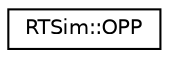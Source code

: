 digraph "Graphical Class Hierarchy"
{
  edge [fontname="Helvetica",fontsize="10",labelfontname="Helvetica",labelfontsize="10"];
  node [fontname="Helvetica",fontsize="10",shape=record];
  rankdir="LR";
  Node0 [label="RTSim::OPP",height=0.2,width=0.4,color="black", fillcolor="white", style="filled",URL="$structRTSim_1_1OPP.html"];
}
